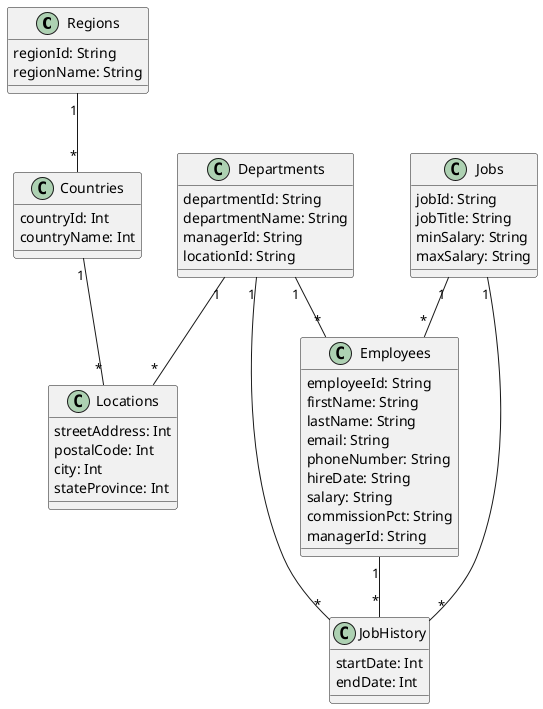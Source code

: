@startuml "Hr1"


class Regions{
  regionId: String
  regionName: String
}

class Countries{
  countryId: Int
  countryName: Int
}

class Departments{
  departmentId: String
  departmentName: String
  managerId: String
  locationId: String
}

class Jobs{
  jobId: String
  jobTitle: String
  minSalary: String
  maxSalary: String
}

class Employees{
  employeeId: String
  firstName: String
  lastName: String
  email: String
  phoneNumber: String
  hireDate: String
  salary: String
  commissionPct: String
  managerId: String
}

class JobHistory{
  startDate: Int
  endDate: Int
}

class Locations{
  streetAddress: Int
  postalCode: Int
  city: Int
  stateProvince: Int
}



Regions "1" -- "*" Countries

Countries "1" -- "*" Locations

Departments "1" -- "*" Employees

Departments "1" -- "*" JobHistory

Departments "1" -- "*" Locations

Jobs "1" -- "*" Employees

Jobs "1" -- "*" JobHistory

Employees "1" -- "*" JobHistory


@enduml